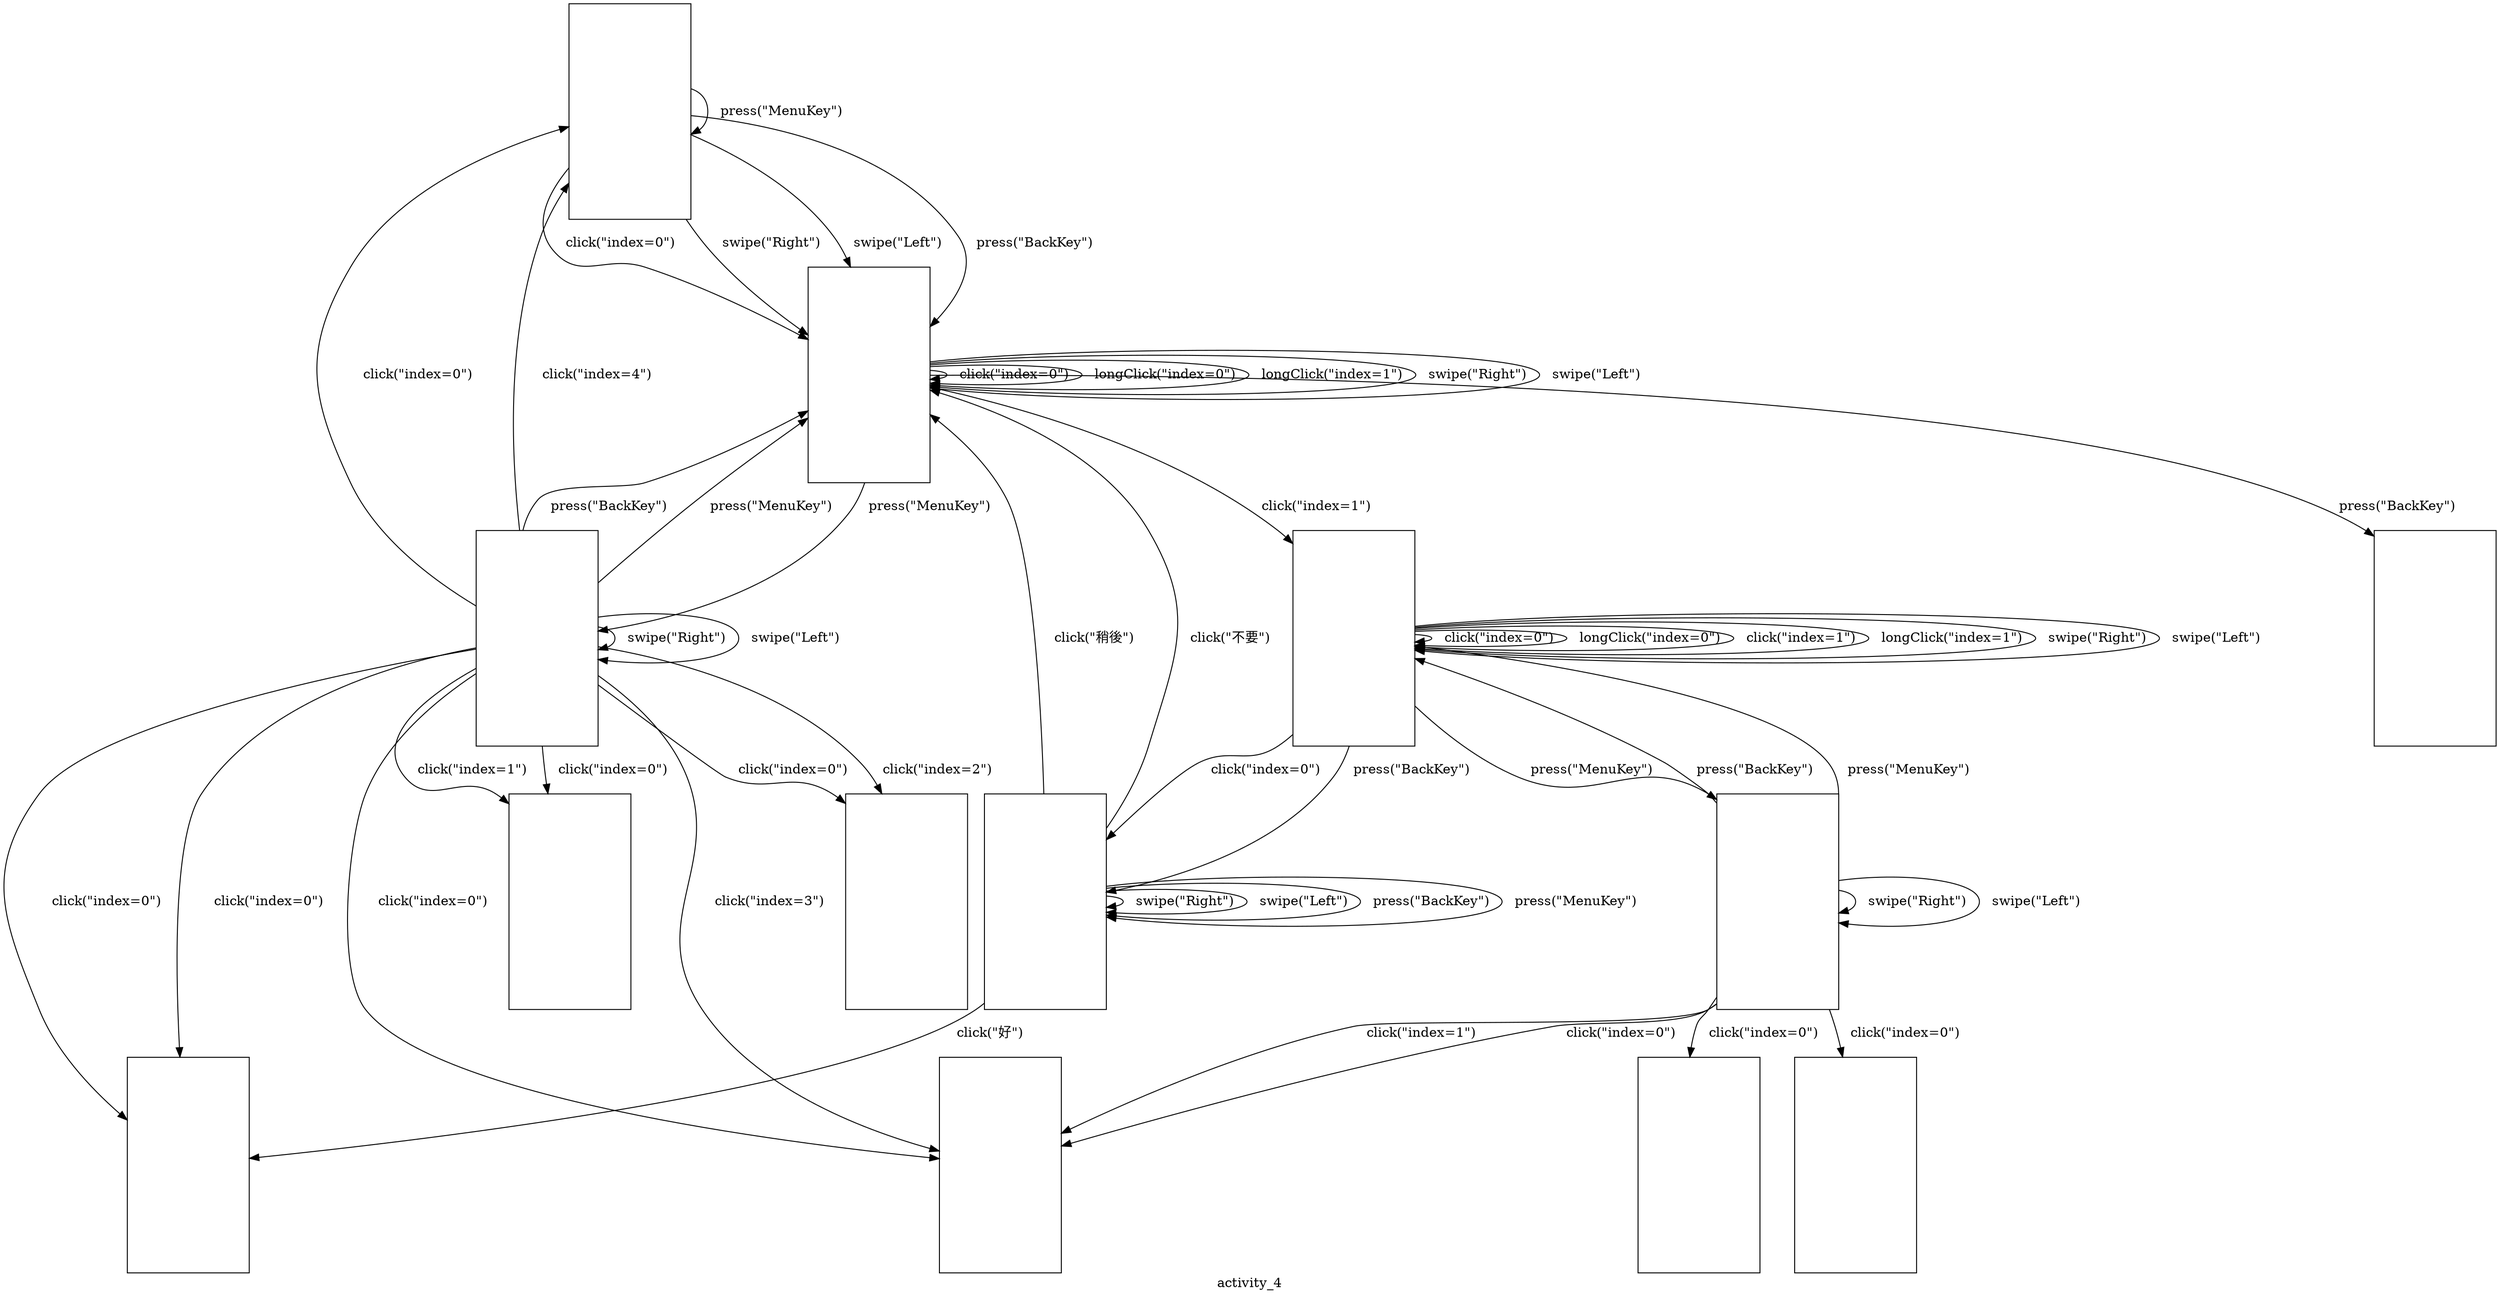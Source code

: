 digraph g {
graph [color=red];
imagepath = "C:\Users\Roger\Desktop\workspace\AndroidCrawler\gui_pages\20150622_120048";
label = "   activity_0   ";
state_0 [label="",shape=box,fixedsize=true,width=1.8,height=3.2,image="0.png",URL="0.png"];
label = "   activity_1   ";
state_1 [label="",shape=box,fixedsize=true,width=1.8,height=3.2,image="1.png",URL="1.png"];
state_13 [label="",shape=box,fixedsize=true,width=1.8,height=3.2,image="13.png",URL="13.png"];
state_29 [label="",shape=box,fixedsize=true,width=1.8,height=3.2,image="29.png",URL="29.png"];
label = "   activity_2   ";
state_8 [label="",shape=box,fixedsize=true,width=1.8,height=3.2,image="8.png",URL="8.png"];
state_36 [label="",shape=box,fixedsize=true,width=1.8,height=3.2,image="36.png",URL="36.png"];
label = "   activity_3   ";
state_final [label="",shape=box,fixedsize=true,width=1.8,height=3.2,image="-2.png",URL="-2.png"];
state_14 [label="",shape=box,fixedsize=true,width=1.8,height=3.2,image="14.png",URL="14.png"];
state_16 [label="",shape=box,fixedsize=true,width=1.8,height=3.2,image="16.png",URL="16.png"];
state_37 [label="",shape=box,fixedsize=true,width=1.8,height=3.2,image="37.png",URL="37.png"];
state_39 [label="",shape=box,fixedsize=true,width=1.8,height=3.2,image="39.png",URL="39.png"];
label = "   activity_4   ";
state_15 [label="",shape=box,fixedsize=true,width=1.8,height=3.2,image="15.png",URL="15.png"];
state_17 [label="",shape=box,fixedsize=true,width=1.8,height=3.2,image="17.png",URL="17.png"];
state_0 -> state_0 [label = "   press(\"MenuKey\")   "];
state_0 -> state_1 [label = "   click(\"index=0\")   "];
state_0 -> state_1 [label = "   swipe(\"Right\")   "];
state_0 -> state_1 [label = "   swipe(\"Left\")   "];
state_0 -> state_1 [label = "   press(\"BackKey\")   "];
state_1 -> state_1 [label = "   click(\"index=0\")   "];
state_1 -> state_1 [label = "   longClick(\"index=0\")   "];
state_1 -> state_1 [label = "   longClick(\"index=1\")   "];
state_1 -> state_1 [label = "   swipe(\"Right\")   "];
state_1 -> state_1 [label = "   swipe(\"Left\")   "];
state_1 -> state_13 [label = "   press(\"MenuKey\")   "];
state_1 -> state_8 [label = "   click(\"index=1\")   "];
state_1 -> state_final [label = "   press(\"BackKey\")   "];
state_13 -> state_0 [label = "   click(\"index=0\")   "];
state_13 -> state_0 [label = "   click(\"index=4\")   "];
state_13 -> state_13 [label = "   swipe(\"Right\")   "];
state_13 -> state_13 [label = "   swipe(\"Left\")   "];
state_13 -> state_1 [label = "   press(\"BackKey\")   "];
state_13 -> state_1 [label = "   press(\"MenuKey\")   "];
state_13 -> state_14 [label = "   click(\"index=0\")   "];
state_13 -> state_15 [label = "   click(\"index=0\")   "];
state_13 -> state_16 [label = "   click(\"index=0\")   "];
state_13 -> state_17 [label = "   click(\"index=0\")   "];
state_13 -> state_14 [label = "   click(\"index=0\")   "];
state_13 -> state_15 [label = "   click(\"index=1\")   "];
state_13 -> state_16 [label = "   click(\"index=2\")   "];
state_13 -> state_17 [label = "   click(\"index=3\")   "];
state_8 -> state_8 [label = "   click(\"index=0\")   "];
state_8 -> state_8 [label = "   longClick(\"index=0\")   "];
state_8 -> state_8 [label = "   click(\"index=1\")   "];
state_8 -> state_8 [label = "   longClick(\"index=1\")   "];
state_8 -> state_8 [label = "   swipe(\"Right\")   "];
state_8 -> state_8 [label = "   swipe(\"Left\")   "];
state_8 -> state_36 [label = "   press(\"MenuKey\")   "];
state_8 -> state_29 [label = "   click(\"index=0\")   "];
state_8 -> state_29 [label = "   press(\"BackKey\")   "];
state_36 -> state_36 [label = "   swipe(\"Right\")   "];
state_36 -> state_36 [label = "   swipe(\"Left\")   "];
state_36 -> state_8 [label = "   press(\"BackKey\")   "];
state_36 -> state_8 [label = "   press(\"MenuKey\")   "];
state_36 -> state_37 [label = "   click(\"index=0\")   "];
state_36 -> state_17 [label = "   click(\"index=0\")   "];
state_36 -> state_39 [label = "   click(\"index=0\")   "];
state_36 -> state_17 [label = "   click(\"index=1\")   "];
state_29 -> state_1 [label = "   click(\"稍後\")   "];
state_29 -> state_14 [label = "   click(\"好\")   "];
state_29 -> state_1 [label = "   click(\"不要\")   "];
state_29 -> state_29 [label = "   swipe(\"Right\")   "];
state_29 -> state_29 [label = "   swipe(\"Left\")   "];
state_29 -> state_29 [label = "   press(\"BackKey\")   "];
state_29 -> state_29 [label = "   press(\"MenuKey\")   "];
}
